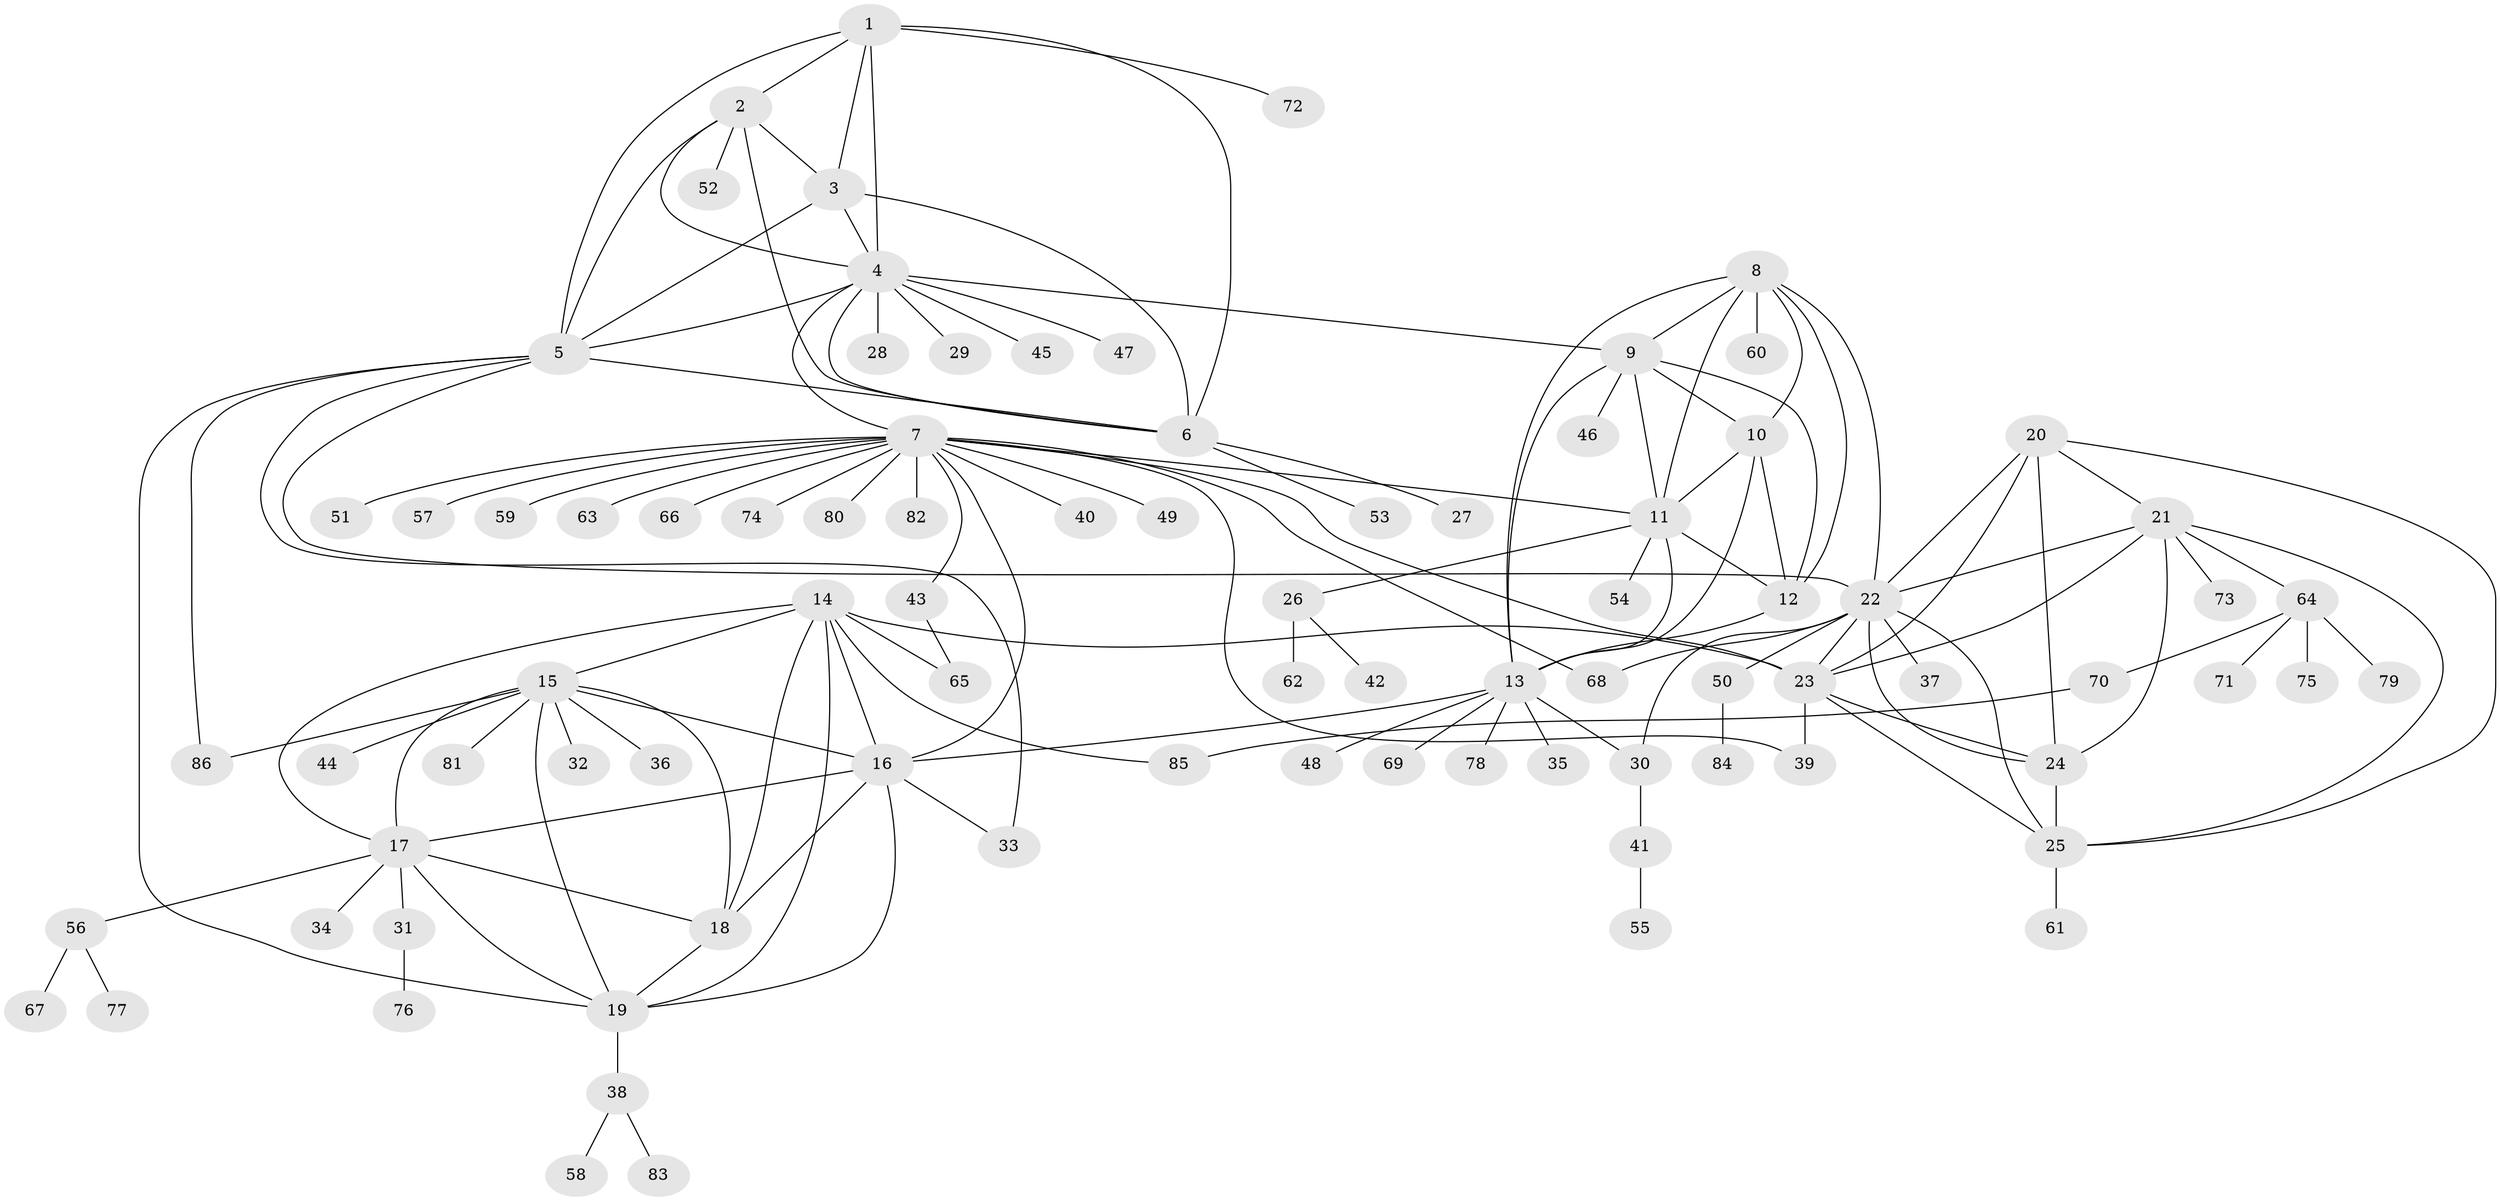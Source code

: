 // original degree distribution, {7: 0.03278688524590164, 6: 0.03278688524590164, 12: 0.02459016393442623, 10: 0.01639344262295082, 8: 0.07377049180327869, 9: 0.02459016393442623, 11: 0.01639344262295082, 5: 0.03278688524590164, 3: 0.02459016393442623, 1: 0.5573770491803278, 2: 0.1557377049180328, 4: 0.00819672131147541}
// Generated by graph-tools (version 1.1) at 2025/52/03/04/25 22:52:40]
// undirected, 86 vertices, 138 edges
graph export_dot {
  node [color=gray90,style=filled];
  1;
  2;
  3;
  4;
  5;
  6;
  7;
  8;
  9;
  10;
  11;
  12;
  13;
  14;
  15;
  16;
  17;
  18;
  19;
  20;
  21;
  22;
  23;
  24;
  25;
  26;
  27;
  28;
  29;
  30;
  31;
  32;
  33;
  34;
  35;
  36;
  37;
  38;
  39;
  40;
  41;
  42;
  43;
  44;
  45;
  46;
  47;
  48;
  49;
  50;
  51;
  52;
  53;
  54;
  55;
  56;
  57;
  58;
  59;
  60;
  61;
  62;
  63;
  64;
  65;
  66;
  67;
  68;
  69;
  70;
  71;
  72;
  73;
  74;
  75;
  76;
  77;
  78;
  79;
  80;
  81;
  82;
  83;
  84;
  85;
  86;
  1 -- 2 [weight=1.0];
  1 -- 3 [weight=1.0];
  1 -- 4 [weight=1.0];
  1 -- 5 [weight=1.0];
  1 -- 6 [weight=1.0];
  1 -- 72 [weight=1.0];
  2 -- 3 [weight=1.0];
  2 -- 4 [weight=1.0];
  2 -- 5 [weight=1.0];
  2 -- 6 [weight=1.0];
  2 -- 52 [weight=1.0];
  3 -- 4 [weight=1.0];
  3 -- 5 [weight=1.0];
  3 -- 6 [weight=1.0];
  4 -- 5 [weight=1.0];
  4 -- 6 [weight=1.0];
  4 -- 7 [weight=1.0];
  4 -- 9 [weight=1.0];
  4 -- 28 [weight=1.0];
  4 -- 29 [weight=1.0];
  4 -- 45 [weight=1.0];
  4 -- 47 [weight=1.0];
  5 -- 6 [weight=1.0];
  5 -- 19 [weight=1.0];
  5 -- 22 [weight=1.0];
  5 -- 33 [weight=1.0];
  5 -- 86 [weight=1.0];
  6 -- 27 [weight=1.0];
  6 -- 53 [weight=1.0];
  7 -- 11 [weight=1.0];
  7 -- 16 [weight=1.0];
  7 -- 23 [weight=1.0];
  7 -- 39 [weight=1.0];
  7 -- 40 [weight=1.0];
  7 -- 43 [weight=1.0];
  7 -- 49 [weight=1.0];
  7 -- 51 [weight=1.0];
  7 -- 57 [weight=1.0];
  7 -- 59 [weight=1.0];
  7 -- 63 [weight=1.0];
  7 -- 66 [weight=1.0];
  7 -- 68 [weight=1.0];
  7 -- 74 [weight=1.0];
  7 -- 80 [weight=1.0];
  7 -- 82 [weight=1.0];
  8 -- 9 [weight=1.0];
  8 -- 10 [weight=1.0];
  8 -- 11 [weight=1.0];
  8 -- 12 [weight=1.0];
  8 -- 13 [weight=1.0];
  8 -- 22 [weight=1.0];
  8 -- 60 [weight=1.0];
  9 -- 10 [weight=1.0];
  9 -- 11 [weight=1.0];
  9 -- 12 [weight=1.0];
  9 -- 13 [weight=1.0];
  9 -- 46 [weight=1.0];
  10 -- 11 [weight=1.0];
  10 -- 12 [weight=3.0];
  10 -- 13 [weight=1.0];
  11 -- 12 [weight=1.0];
  11 -- 13 [weight=1.0];
  11 -- 26 [weight=1.0];
  11 -- 54 [weight=1.0];
  12 -- 13 [weight=1.0];
  13 -- 16 [weight=1.0];
  13 -- 30 [weight=1.0];
  13 -- 35 [weight=1.0];
  13 -- 48 [weight=1.0];
  13 -- 69 [weight=1.0];
  13 -- 78 [weight=1.0];
  14 -- 15 [weight=1.0];
  14 -- 16 [weight=1.0];
  14 -- 17 [weight=1.0];
  14 -- 18 [weight=1.0];
  14 -- 19 [weight=1.0];
  14 -- 23 [weight=1.0];
  14 -- 65 [weight=1.0];
  14 -- 85 [weight=1.0];
  15 -- 16 [weight=1.0];
  15 -- 17 [weight=1.0];
  15 -- 18 [weight=1.0];
  15 -- 19 [weight=1.0];
  15 -- 32 [weight=1.0];
  15 -- 36 [weight=1.0];
  15 -- 44 [weight=1.0];
  15 -- 81 [weight=1.0];
  15 -- 86 [weight=1.0];
  16 -- 17 [weight=1.0];
  16 -- 18 [weight=1.0];
  16 -- 19 [weight=1.0];
  16 -- 33 [weight=1.0];
  17 -- 18 [weight=1.0];
  17 -- 19 [weight=1.0];
  17 -- 31 [weight=1.0];
  17 -- 34 [weight=1.0];
  17 -- 56 [weight=1.0];
  18 -- 19 [weight=1.0];
  19 -- 38 [weight=1.0];
  20 -- 21 [weight=1.0];
  20 -- 22 [weight=1.0];
  20 -- 23 [weight=1.0];
  20 -- 24 [weight=1.0];
  20 -- 25 [weight=1.0];
  21 -- 22 [weight=1.0];
  21 -- 23 [weight=1.0];
  21 -- 24 [weight=1.0];
  21 -- 25 [weight=1.0];
  21 -- 64 [weight=1.0];
  21 -- 73 [weight=1.0];
  22 -- 23 [weight=1.0];
  22 -- 24 [weight=1.0];
  22 -- 25 [weight=1.0];
  22 -- 30 [weight=1.0];
  22 -- 37 [weight=1.0];
  22 -- 50 [weight=1.0];
  22 -- 68 [weight=1.0];
  23 -- 24 [weight=1.0];
  23 -- 25 [weight=1.0];
  23 -- 39 [weight=1.0];
  24 -- 25 [weight=1.0];
  25 -- 61 [weight=1.0];
  26 -- 42 [weight=1.0];
  26 -- 62 [weight=1.0];
  30 -- 41 [weight=1.0];
  31 -- 76 [weight=1.0];
  38 -- 58 [weight=1.0];
  38 -- 83 [weight=1.0];
  41 -- 55 [weight=1.0];
  43 -- 65 [weight=1.0];
  50 -- 84 [weight=1.0];
  56 -- 67 [weight=1.0];
  56 -- 77 [weight=1.0];
  64 -- 70 [weight=1.0];
  64 -- 71 [weight=1.0];
  64 -- 75 [weight=1.0];
  64 -- 79 [weight=1.0];
  70 -- 85 [weight=1.0];
}
